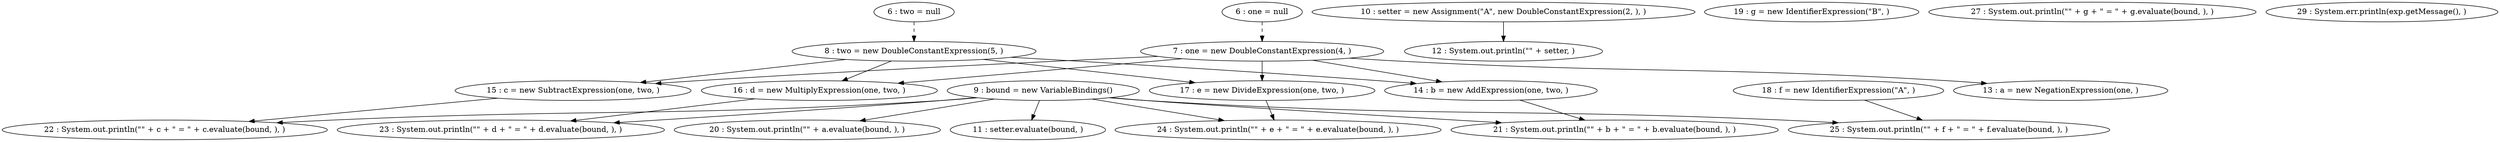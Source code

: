 digraph G {
"6 : one = null"
"6 : one = null" -> "7 : one = new DoubleConstantExpression(4, )" [style=dashed]
"6 : two = null"
"6 : two = null" -> "8 : two = new DoubleConstantExpression(5, )" [style=dashed]
"7 : one = new DoubleConstantExpression(4, )"
"7 : one = new DoubleConstantExpression(4, )" -> "14 : b = new AddExpression(one, two, )"
"7 : one = new DoubleConstantExpression(4, )" -> "16 : d = new MultiplyExpression(one, two, )"
"7 : one = new DoubleConstantExpression(4, )" -> "17 : e = new DivideExpression(one, two, )"
"7 : one = new DoubleConstantExpression(4, )" -> "15 : c = new SubtractExpression(one, two, )"
"7 : one = new DoubleConstantExpression(4, )" -> "13 : a = new NegationExpression(one, )"
"8 : two = new DoubleConstantExpression(5, )"
"8 : two = new DoubleConstantExpression(5, )" -> "14 : b = new AddExpression(one, two, )"
"8 : two = new DoubleConstantExpression(5, )" -> "16 : d = new MultiplyExpression(one, two, )"
"8 : two = new DoubleConstantExpression(5, )" -> "17 : e = new DivideExpression(one, two, )"
"8 : two = new DoubleConstantExpression(5, )" -> "15 : c = new SubtractExpression(one, two, )"
"9 : bound = new VariableBindings()"
"9 : bound = new VariableBindings()" -> "20 : System.out.println(\"\" + a.evaluate(bound, ), )"
"9 : bound = new VariableBindings()" -> "22 : System.out.println(\"\" + c + \" = \" + c.evaluate(bound, ), )"
"9 : bound = new VariableBindings()" -> "23 : System.out.println(\"\" + d + \" = \" + d.evaluate(bound, ), )"
"9 : bound = new VariableBindings()" -> "25 : System.out.println(\"\" + f + \" = \" + f.evaluate(bound, ), )"
"9 : bound = new VariableBindings()" -> "11 : setter.evaluate(bound, )"
"9 : bound = new VariableBindings()" -> "21 : System.out.println(\"\" + b + \" = \" + b.evaluate(bound, ), )"
"9 : bound = new VariableBindings()" -> "24 : System.out.println(\"\" + e + \" = \" + e.evaluate(bound, ), )"
"10 : setter = new Assignment(\"A\", new DoubleConstantExpression(2, ), )"
"10 : setter = new Assignment(\"A\", new DoubleConstantExpression(2, ), )" -> "12 : System.out.println(\"\" + setter, )"
"11 : setter.evaluate(bound, )"
"12 : System.out.println(\"\" + setter, )"
"13 : a = new NegationExpression(one, )"
"14 : b = new AddExpression(one, two, )"
"14 : b = new AddExpression(one, two, )" -> "21 : System.out.println(\"\" + b + \" = \" + b.evaluate(bound, ), )"
"15 : c = new SubtractExpression(one, two, )"
"15 : c = new SubtractExpression(one, two, )" -> "22 : System.out.println(\"\" + c + \" = \" + c.evaluate(bound, ), )"
"16 : d = new MultiplyExpression(one, two, )"
"16 : d = new MultiplyExpression(one, two, )" -> "23 : System.out.println(\"\" + d + \" = \" + d.evaluate(bound, ), )"
"17 : e = new DivideExpression(one, two, )"
"17 : e = new DivideExpression(one, two, )" -> "24 : System.out.println(\"\" + e + \" = \" + e.evaluate(bound, ), )"
"18 : f = new IdentifierExpression(\"A\", )"
"18 : f = new IdentifierExpression(\"A\", )" -> "25 : System.out.println(\"\" + f + \" = \" + f.evaluate(bound, ), )"
"19 : g = new IdentifierExpression(\"B\", )"
"20 : System.out.println(\"\" + a.evaluate(bound, ), )"
"21 : System.out.println(\"\" + b + \" = \" + b.evaluate(bound, ), )"
"22 : System.out.println(\"\" + c + \" = \" + c.evaluate(bound, ), )"
"23 : System.out.println(\"\" + d + \" = \" + d.evaluate(bound, ), )"
"24 : System.out.println(\"\" + e + \" = \" + e.evaluate(bound, ), )"
"25 : System.out.println(\"\" + f + \" = \" + f.evaluate(bound, ), )"
"27 : System.out.println(\"\" + g + \" = \" + g.evaluate(bound, ), )"
"29 : System.err.println(exp.getMessage(), )"
}